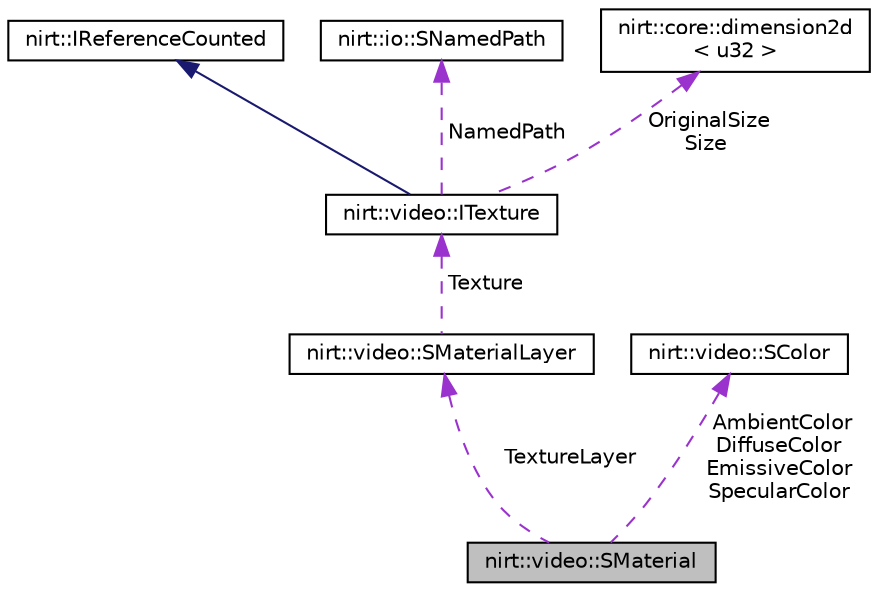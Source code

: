 digraph "nirt::video::SMaterial"
{
 // LATEX_PDF_SIZE
  edge [fontname="Helvetica",fontsize="10",labelfontname="Helvetica",labelfontsize="10"];
  node [fontname="Helvetica",fontsize="10",shape=record];
  Node1 [label="nirt::video::SMaterial",height=0.2,width=0.4,color="black", fillcolor="grey75", style="filled", fontcolor="black",tooltip="Struct for holding parameters for a material renderer."];
  Node2 -> Node1 [dir="back",color="darkorchid3",fontsize="10",style="dashed",label=" TextureLayer" ,fontname="Helvetica"];
  Node2 [label="nirt::video::SMaterialLayer",height=0.2,width=0.4,color="black", fillcolor="white", style="filled",URL="$classnirt_1_1video_1_1SMaterialLayer.html",tooltip="Struct for holding material parameters which exist per texture layer."];
  Node3 -> Node2 [dir="back",color="darkorchid3",fontsize="10",style="dashed",label=" Texture" ,fontname="Helvetica"];
  Node3 [label="nirt::video::ITexture",height=0.2,width=0.4,color="black", fillcolor="white", style="filled",URL="$classnirt_1_1video_1_1ITexture.html",tooltip="Interface of a Video Driver dependent Texture."];
  Node4 -> Node3 [dir="back",color="midnightblue",fontsize="10",style="solid",fontname="Helvetica"];
  Node4 [label="nirt::IReferenceCounted",height=0.2,width=0.4,color="black", fillcolor="white", style="filled",URL="$classnirt_1_1IReferenceCounted.html",tooltip="Base class of most objects of the Nirtcpp Engine."];
  Node5 -> Node3 [dir="back",color="darkorchid3",fontsize="10",style="dashed",label=" NamedPath" ,fontname="Helvetica"];
  Node5 [label="nirt::io::SNamedPath",height=0.2,width=0.4,color="black", fillcolor="white", style="filled",URL="$structnirt_1_1io_1_1SNamedPath.html",tooltip="Used in places where we identify objects by a filename, but don't actually work with the real filenam..."];
  Node6 -> Node3 [dir="back",color="darkorchid3",fontsize="10",style="dashed",label=" OriginalSize\nSize" ,fontname="Helvetica"];
  Node6 [label="nirt::core::dimension2d\l\< u32 \>",height=0.2,width=0.4,color="black", fillcolor="white", style="filled",URL="$classnirt_1_1core_1_1dimension2d.html",tooltip=" "];
  Node7 -> Node1 [dir="back",color="darkorchid3",fontsize="10",style="dashed",label=" AmbientColor\nDiffuseColor\nEmissiveColor\nSpecularColor" ,fontname="Helvetica"];
  Node7 [label="nirt::video::SColor",height=0.2,width=0.4,color="black", fillcolor="white", style="filled",URL="$classnirt_1_1video_1_1SColor.html",tooltip="Class representing a 32 bit ARGB color."];
}
